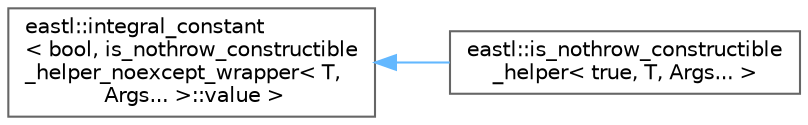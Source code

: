 digraph "类继承关系图"
{
 // LATEX_PDF_SIZE
  bgcolor="transparent";
  edge [fontname=Helvetica,fontsize=10,labelfontname=Helvetica,labelfontsize=10];
  node [fontname=Helvetica,fontsize=10,shape=box,height=0.2,width=0.4];
  rankdir="LR";
  Node0 [id="Node000000",label="eastl::integral_constant\l\< bool, is_nothrow_constructible\l_helper_noexcept_wrapper\< T,\l Args... \>::value \>",height=0.2,width=0.4,color="grey40", fillcolor="white", style="filled",URL="$structeastl_1_1integral__constant.html",tooltip=" "];
  Node0 -> Node1 [id="edge781_Node000000_Node000001",dir="back",color="steelblue1",style="solid",tooltip=" "];
  Node1 [id="Node000001",label="eastl::is_nothrow_constructible\l_helper\< true, T, Args... \>",height=0.2,width=0.4,color="grey40", fillcolor="white", style="filled",URL="$structeastl_1_1is__nothrow__constructible__helper_3_01true_00_01_t_00_01_args_8_8_8_01_4.html",tooltip=" "];
}
